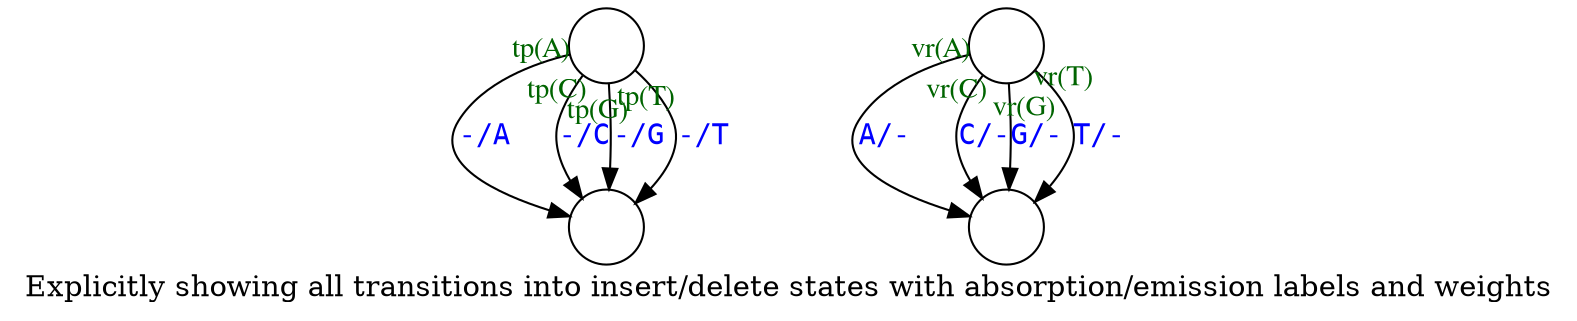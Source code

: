 digraph G {

    S [label="", shape=circle];

    I [label="", shape=circle];

    X [label="", shape=circle];

    D [label="", shape=circle];

S->I [label="-/A" taillabel="tp(A)" labeldistance=1.4 fontcolor="blue" labelfontcolor="black" fontname="Courier" labelfontname="Times" labelfontcolor="darkgreen"];
S->I [label="-/C" taillabel="tp(C)" labeldistance=1.4 fontcolor="blue" labelfontcolor="black" fontname="Courier" labelfontname="Times" labelfontcolor="darkgreen"];
S->I [label="-/G" taillabel="tp(G)" labeldistance=1.4 fontcolor="blue" labelfontcolor="black" fontname="Courier" labelfontname="Times" labelfontcolor="darkgreen"];
S->I [label="-/T" taillabel="tp(T)" labeldistance=1.4 fontcolor="blue" labelfontcolor="black" fontname="Courier" labelfontname="Times" labelfontcolor="darkgreen"];

X->D [label="A/-" taillabel="vr(A)" labeldistance=1.4 fontcolor="blue" labelfontcolor="black" fontname="Courier" labelfontname="Times" labelfontcolor="darkgreen"];
X->D [label="C/-" taillabel="vr(C)" labeldistance=1.4 fontcolor="blue" labelfontcolor="black" fontname="Courier" labelfontname="Times" labelfontcolor="darkgreen"];
X->D [label="G/-" taillabel="vr(G)" labelangle=30 labeldistance=1.4 fontcolor="blue" labelfontcolor="black" fontname="Courier" labelfontname="Times" labelfontcolor="darkgreen"];
X->D [label="T/-" taillabel="vr(T)" labelangle=30 labeldistance=1.4 fontcolor="blue" labelfontcolor="black" fontname="Courier" labelfontname="Times" labelfontcolor="darkgreen"];

    label="Explicitly showing all transitions into insert/delete states with absorption/emission labels and weights";
}
